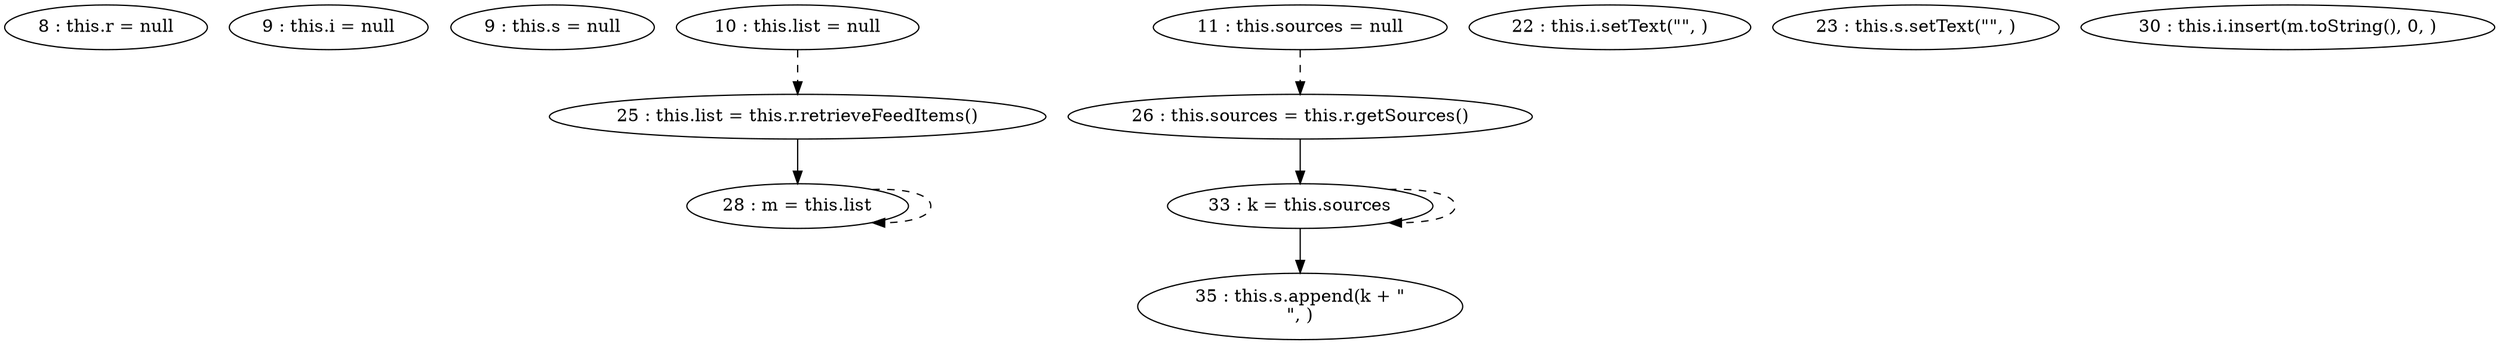 digraph G {
"8 : this.r = null"
"9 : this.i = null"
"9 : this.s = null"
"10 : this.list = null"
"10 : this.list = null" -> "25 : this.list = this.r.retrieveFeedItems()" [style=dashed]
"11 : this.sources = null"
"11 : this.sources = null" -> "26 : this.sources = this.r.getSources()" [style=dashed]
"22 : this.i.setText(\"\", )"
"23 : this.s.setText(\"\", )"
"25 : this.list = this.r.retrieveFeedItems()"
"25 : this.list = this.r.retrieveFeedItems()" -> "28 : m = this.list"
"26 : this.sources = this.r.getSources()"
"26 : this.sources = this.r.getSources()" -> "33 : k = this.sources"
"28 : m = this.list"
"28 : m = this.list" -> "28 : m = this.list" [style=dashed]
"30 : this.i.insert(m.toString(), 0, )"
"33 : k = this.sources"
"33 : k = this.sources" -> "35 : this.s.append(k + \"\n\", )"
"33 : k = this.sources" -> "33 : k = this.sources" [style=dashed]
"35 : this.s.append(k + \"\n\", )"
}